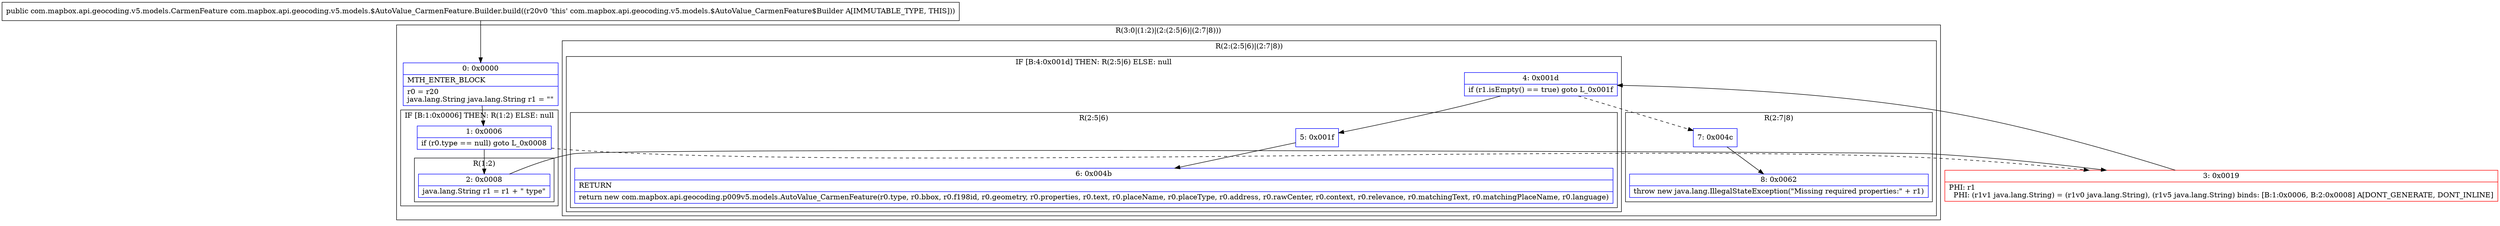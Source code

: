 digraph "CFG forcom.mapbox.api.geocoding.v5.models.$AutoValue_CarmenFeature.Builder.build()Lcom\/mapbox\/api\/geocoding\/v5\/models\/CarmenFeature;" {
subgraph cluster_Region_1336678843 {
label = "R(3:0|(1:2)|(2:(2:5|6)|(2:7|8)))";
node [shape=record,color=blue];
Node_0 [shape=record,label="{0\:\ 0x0000|MTH_ENTER_BLOCK\l|r0 = r20\ljava.lang.String java.lang.String r1 = \"\"\l}"];
subgraph cluster_IfRegion_114462634 {
label = "IF [B:1:0x0006] THEN: R(1:2) ELSE: null";
node [shape=record,color=blue];
Node_1 [shape=record,label="{1\:\ 0x0006|if (r0.type == null) goto L_0x0008\l}"];
subgraph cluster_Region_1342061602 {
label = "R(1:2)";
node [shape=record,color=blue];
Node_2 [shape=record,label="{2\:\ 0x0008|java.lang.String r1 = r1 + \" type\"\l}"];
}
}
subgraph cluster_Region_1151838342 {
label = "R(2:(2:5|6)|(2:7|8))";
node [shape=record,color=blue];
subgraph cluster_IfRegion_918400160 {
label = "IF [B:4:0x001d] THEN: R(2:5|6) ELSE: null";
node [shape=record,color=blue];
Node_4 [shape=record,label="{4\:\ 0x001d|if (r1.isEmpty() == true) goto L_0x001f\l}"];
subgraph cluster_Region_933988120 {
label = "R(2:5|6)";
node [shape=record,color=blue];
Node_5 [shape=record,label="{5\:\ 0x001f}"];
Node_6 [shape=record,label="{6\:\ 0x004b|RETURN\l|return new com.mapbox.api.geocoding.p009v5.models.AutoValue_CarmenFeature(r0.type, r0.bbox, r0.f198id, r0.geometry, r0.properties, r0.text, r0.placeName, r0.placeType, r0.address, r0.rawCenter, r0.context, r0.relevance, r0.matchingText, r0.matchingPlaceName, r0.language)\l}"];
}
}
subgraph cluster_Region_1232203725 {
label = "R(2:7|8)";
node [shape=record,color=blue];
Node_7 [shape=record,label="{7\:\ 0x004c}"];
Node_8 [shape=record,label="{8\:\ 0x0062|throw new java.lang.IllegalStateException(\"Missing required properties:\" + r1)\l}"];
}
}
}
Node_3 [shape=record,color=red,label="{3\:\ 0x0019|PHI: r1 \l  PHI: (r1v1 java.lang.String) = (r1v0 java.lang.String), (r1v5 java.lang.String) binds: [B:1:0x0006, B:2:0x0008] A[DONT_GENERATE, DONT_INLINE]\l}"];
MethodNode[shape=record,label="{public com.mapbox.api.geocoding.v5.models.CarmenFeature com.mapbox.api.geocoding.v5.models.$AutoValue_CarmenFeature.Builder.build((r20v0 'this' com.mapbox.api.geocoding.v5.models.$AutoValue_CarmenFeature$Builder A[IMMUTABLE_TYPE, THIS])) }"];
MethodNode -> Node_0;
Node_0 -> Node_1;
Node_1 -> Node_2;
Node_1 -> Node_3[style=dashed];
Node_2 -> Node_3;
Node_4 -> Node_5;
Node_4 -> Node_7[style=dashed];
Node_5 -> Node_6;
Node_7 -> Node_8;
Node_3 -> Node_4;
}

